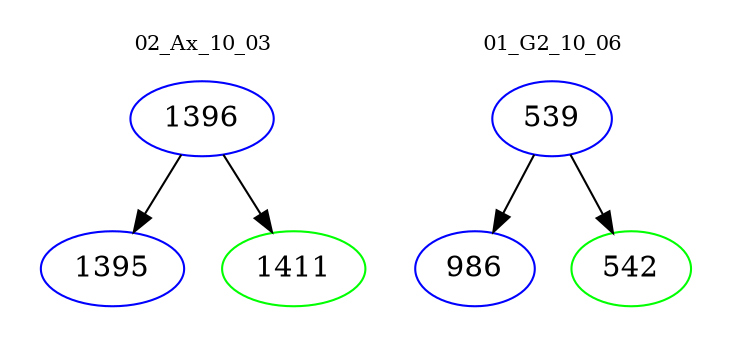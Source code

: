 digraph{
subgraph cluster_0 {
color = white
label = "02_Ax_10_03";
fontsize=10;
T0_1396 [label="1396", color="blue"]
T0_1396 -> T0_1395 [color="black"]
T0_1395 [label="1395", color="blue"]
T0_1396 -> T0_1411 [color="black"]
T0_1411 [label="1411", color="green"]
}
subgraph cluster_1 {
color = white
label = "01_G2_10_06";
fontsize=10;
T1_539 [label="539", color="blue"]
T1_539 -> T1_986 [color="black"]
T1_986 [label="986", color="blue"]
T1_539 -> T1_542 [color="black"]
T1_542 [label="542", color="green"]
}
}
